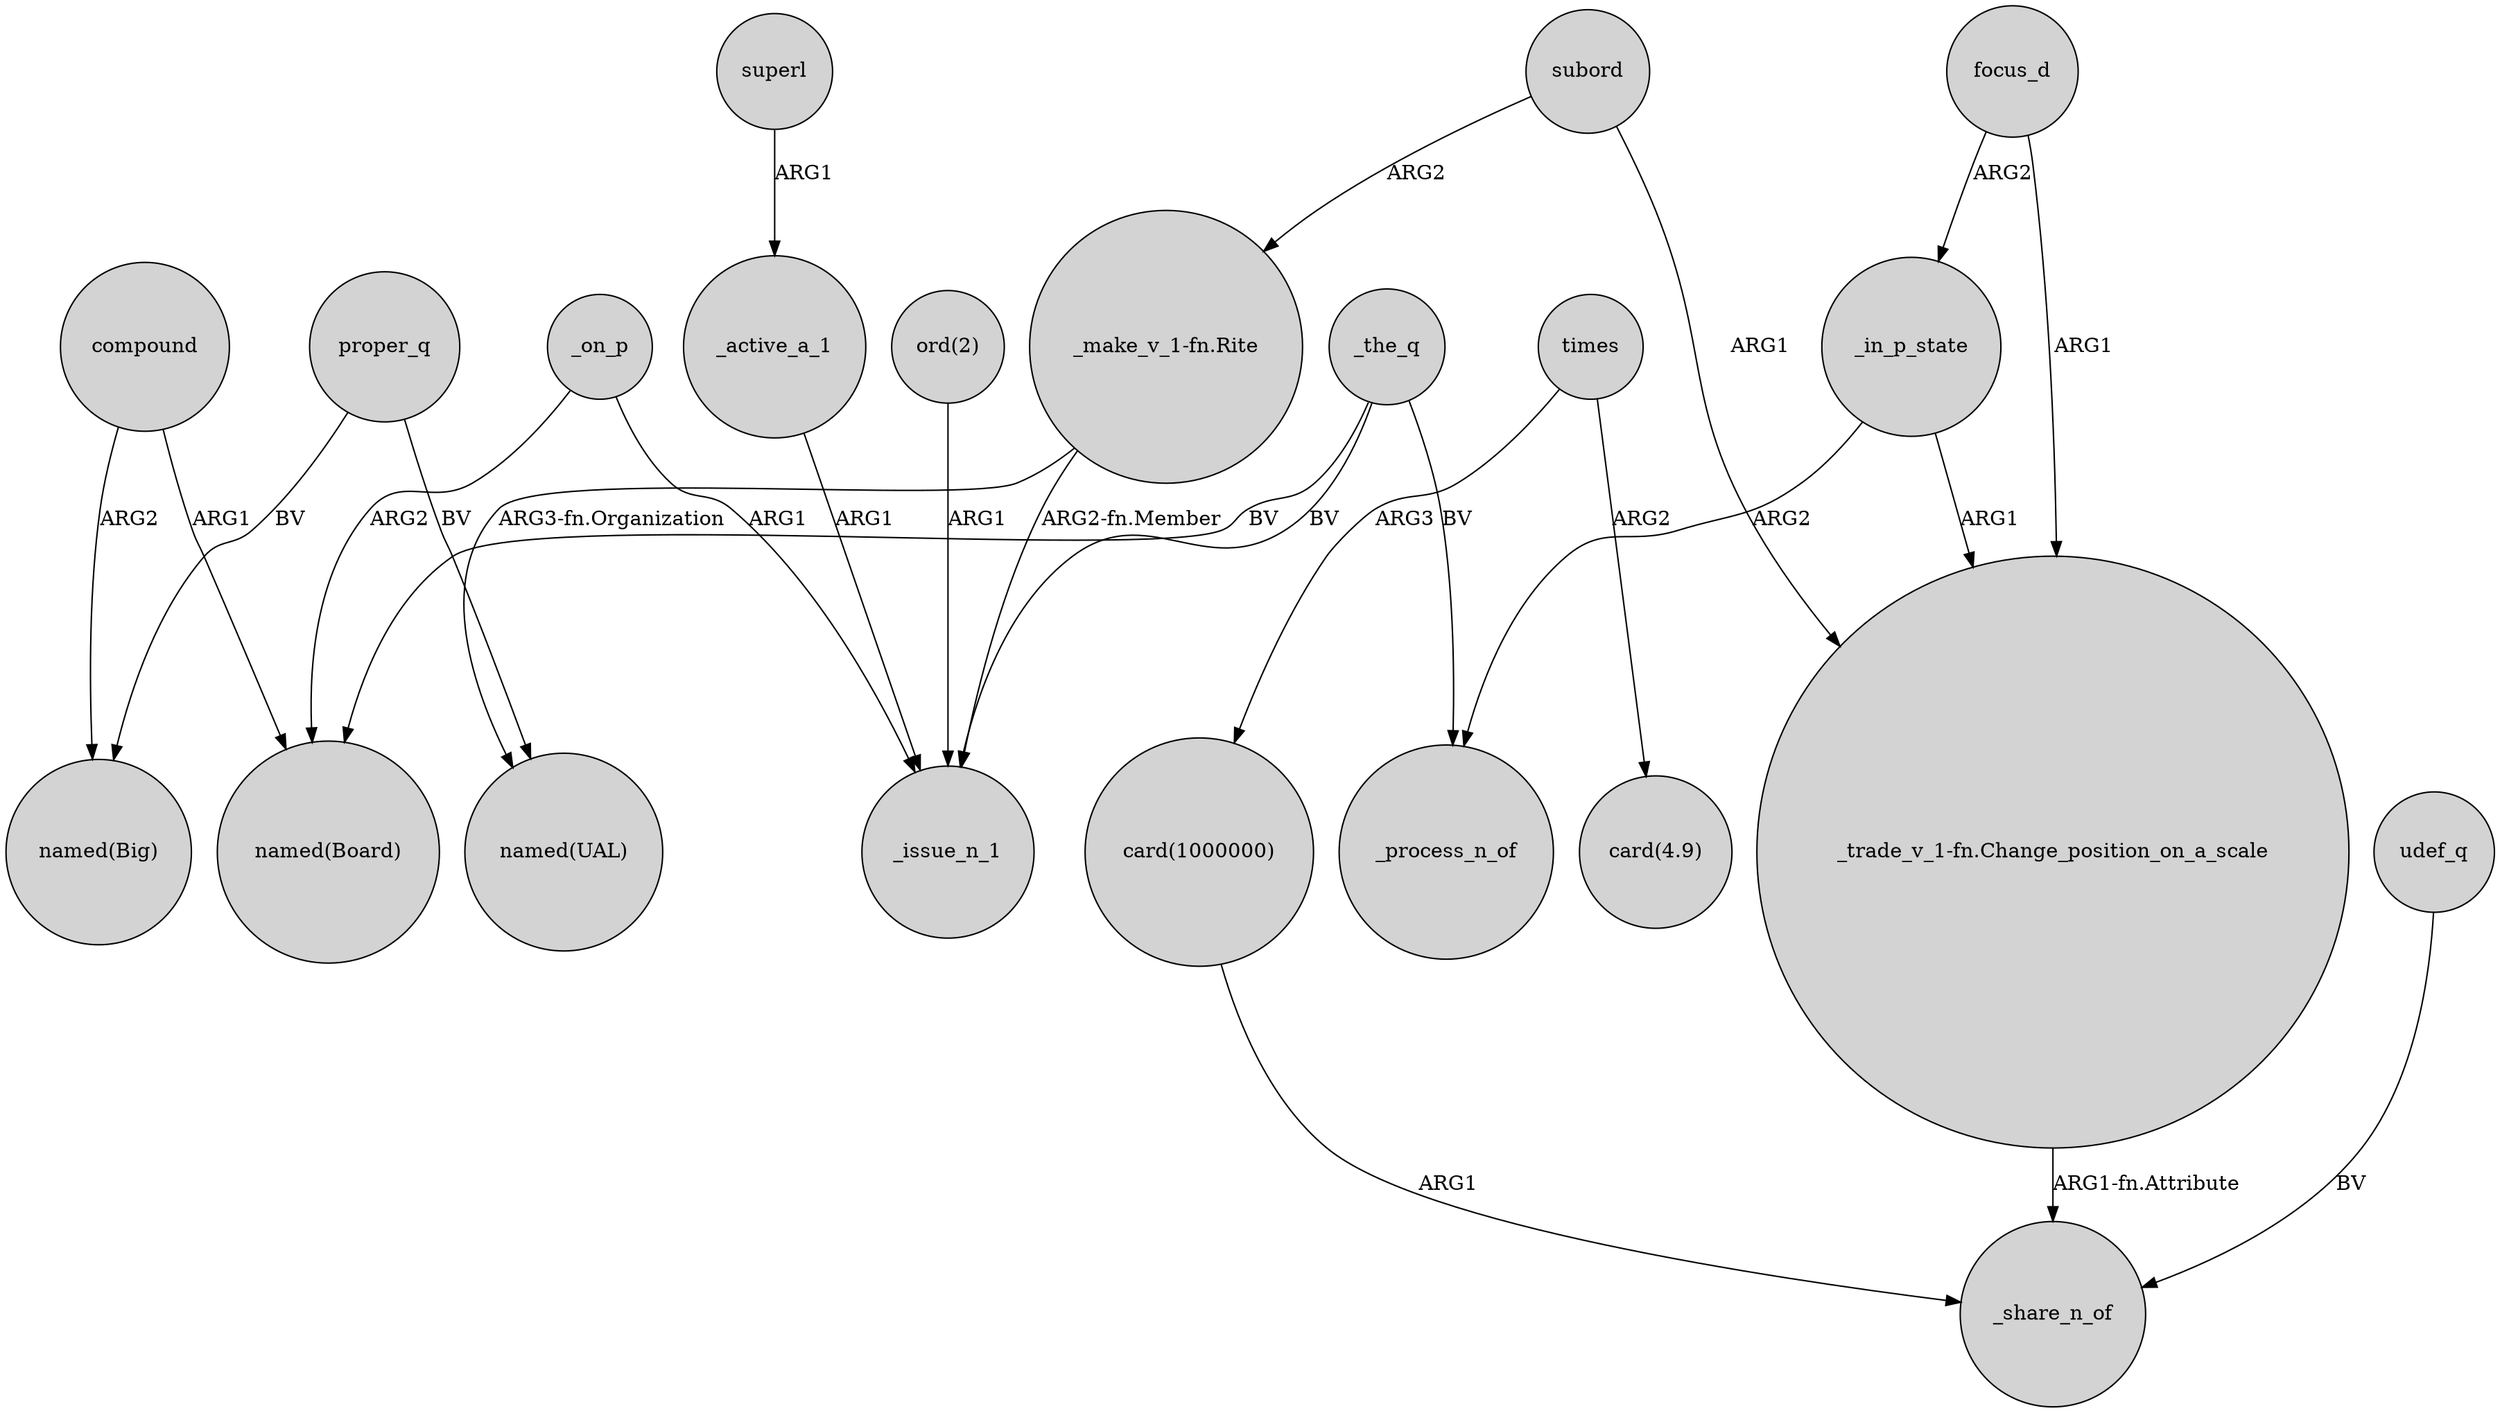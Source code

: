 digraph {
	node [shape=circle style=filled]
	subord -> "_make_v_1-fn.Rite" [label=ARG2]
	_the_q -> "named(Board)" [label=BV]
	focus_d -> _in_p_state [label=ARG2]
	"ord(2)" -> _issue_n_1 [label=ARG1]
	compound -> "named(Big)" [label=ARG2]
	_the_q -> _process_n_of [label=BV]
	times -> "card(1000000)" [label=ARG3]
	_in_p_state -> _process_n_of [label=ARG2]
	_on_p -> "named(Board)" [label=ARG2]
	proper_q -> "named(UAL)" [label=BV]
	superl -> _active_a_1 [label=ARG1]
	"_make_v_1-fn.Rite" -> _issue_n_1 [label="ARG2-fn.Member"]
	udef_q -> _share_n_of [label=BV]
	subord -> "_trade_v_1-fn.Change_position_on_a_scale" [label=ARG1]
	"_make_v_1-fn.Rite" -> "named(UAL)" [label="ARG3-fn.Organization"]
	_in_p_state -> "_trade_v_1-fn.Change_position_on_a_scale" [label=ARG1]
	focus_d -> "_trade_v_1-fn.Change_position_on_a_scale" [label=ARG1]
	"card(1000000)" -> _share_n_of [label=ARG1]
	"_trade_v_1-fn.Change_position_on_a_scale" -> _share_n_of [label="ARG1-fn.Attribute"]
	times -> "card(4.9)" [label=ARG2]
	proper_q -> "named(Big)" [label=BV]
	compound -> "named(Board)" [label=ARG1]
	_on_p -> _issue_n_1 [label=ARG1]
	_active_a_1 -> _issue_n_1 [label=ARG1]
	_the_q -> _issue_n_1 [label=BV]
}
